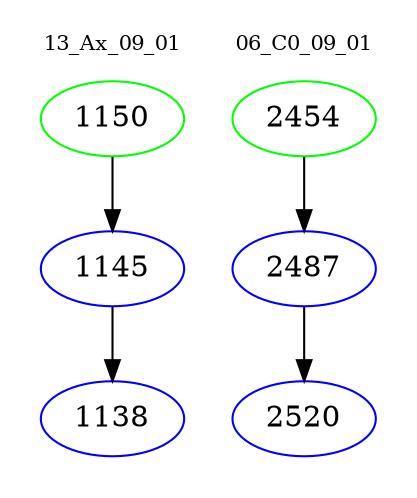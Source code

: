 digraph{
subgraph cluster_0 {
color = white
label = "13_Ax_09_01";
fontsize=10;
T0_1150 [label="1150", color="green"]
T0_1150 -> T0_1145 [color="black"]
T0_1145 [label="1145", color="blue"]
T0_1145 -> T0_1138 [color="black"]
T0_1138 [label="1138", color="blue"]
}
subgraph cluster_1 {
color = white
label = "06_C0_09_01";
fontsize=10;
T1_2454 [label="2454", color="green"]
T1_2454 -> T1_2487 [color="black"]
T1_2487 [label="2487", color="blue"]
T1_2487 -> T1_2520 [color="black"]
T1_2520 [label="2520", color="blue"]
}
}

